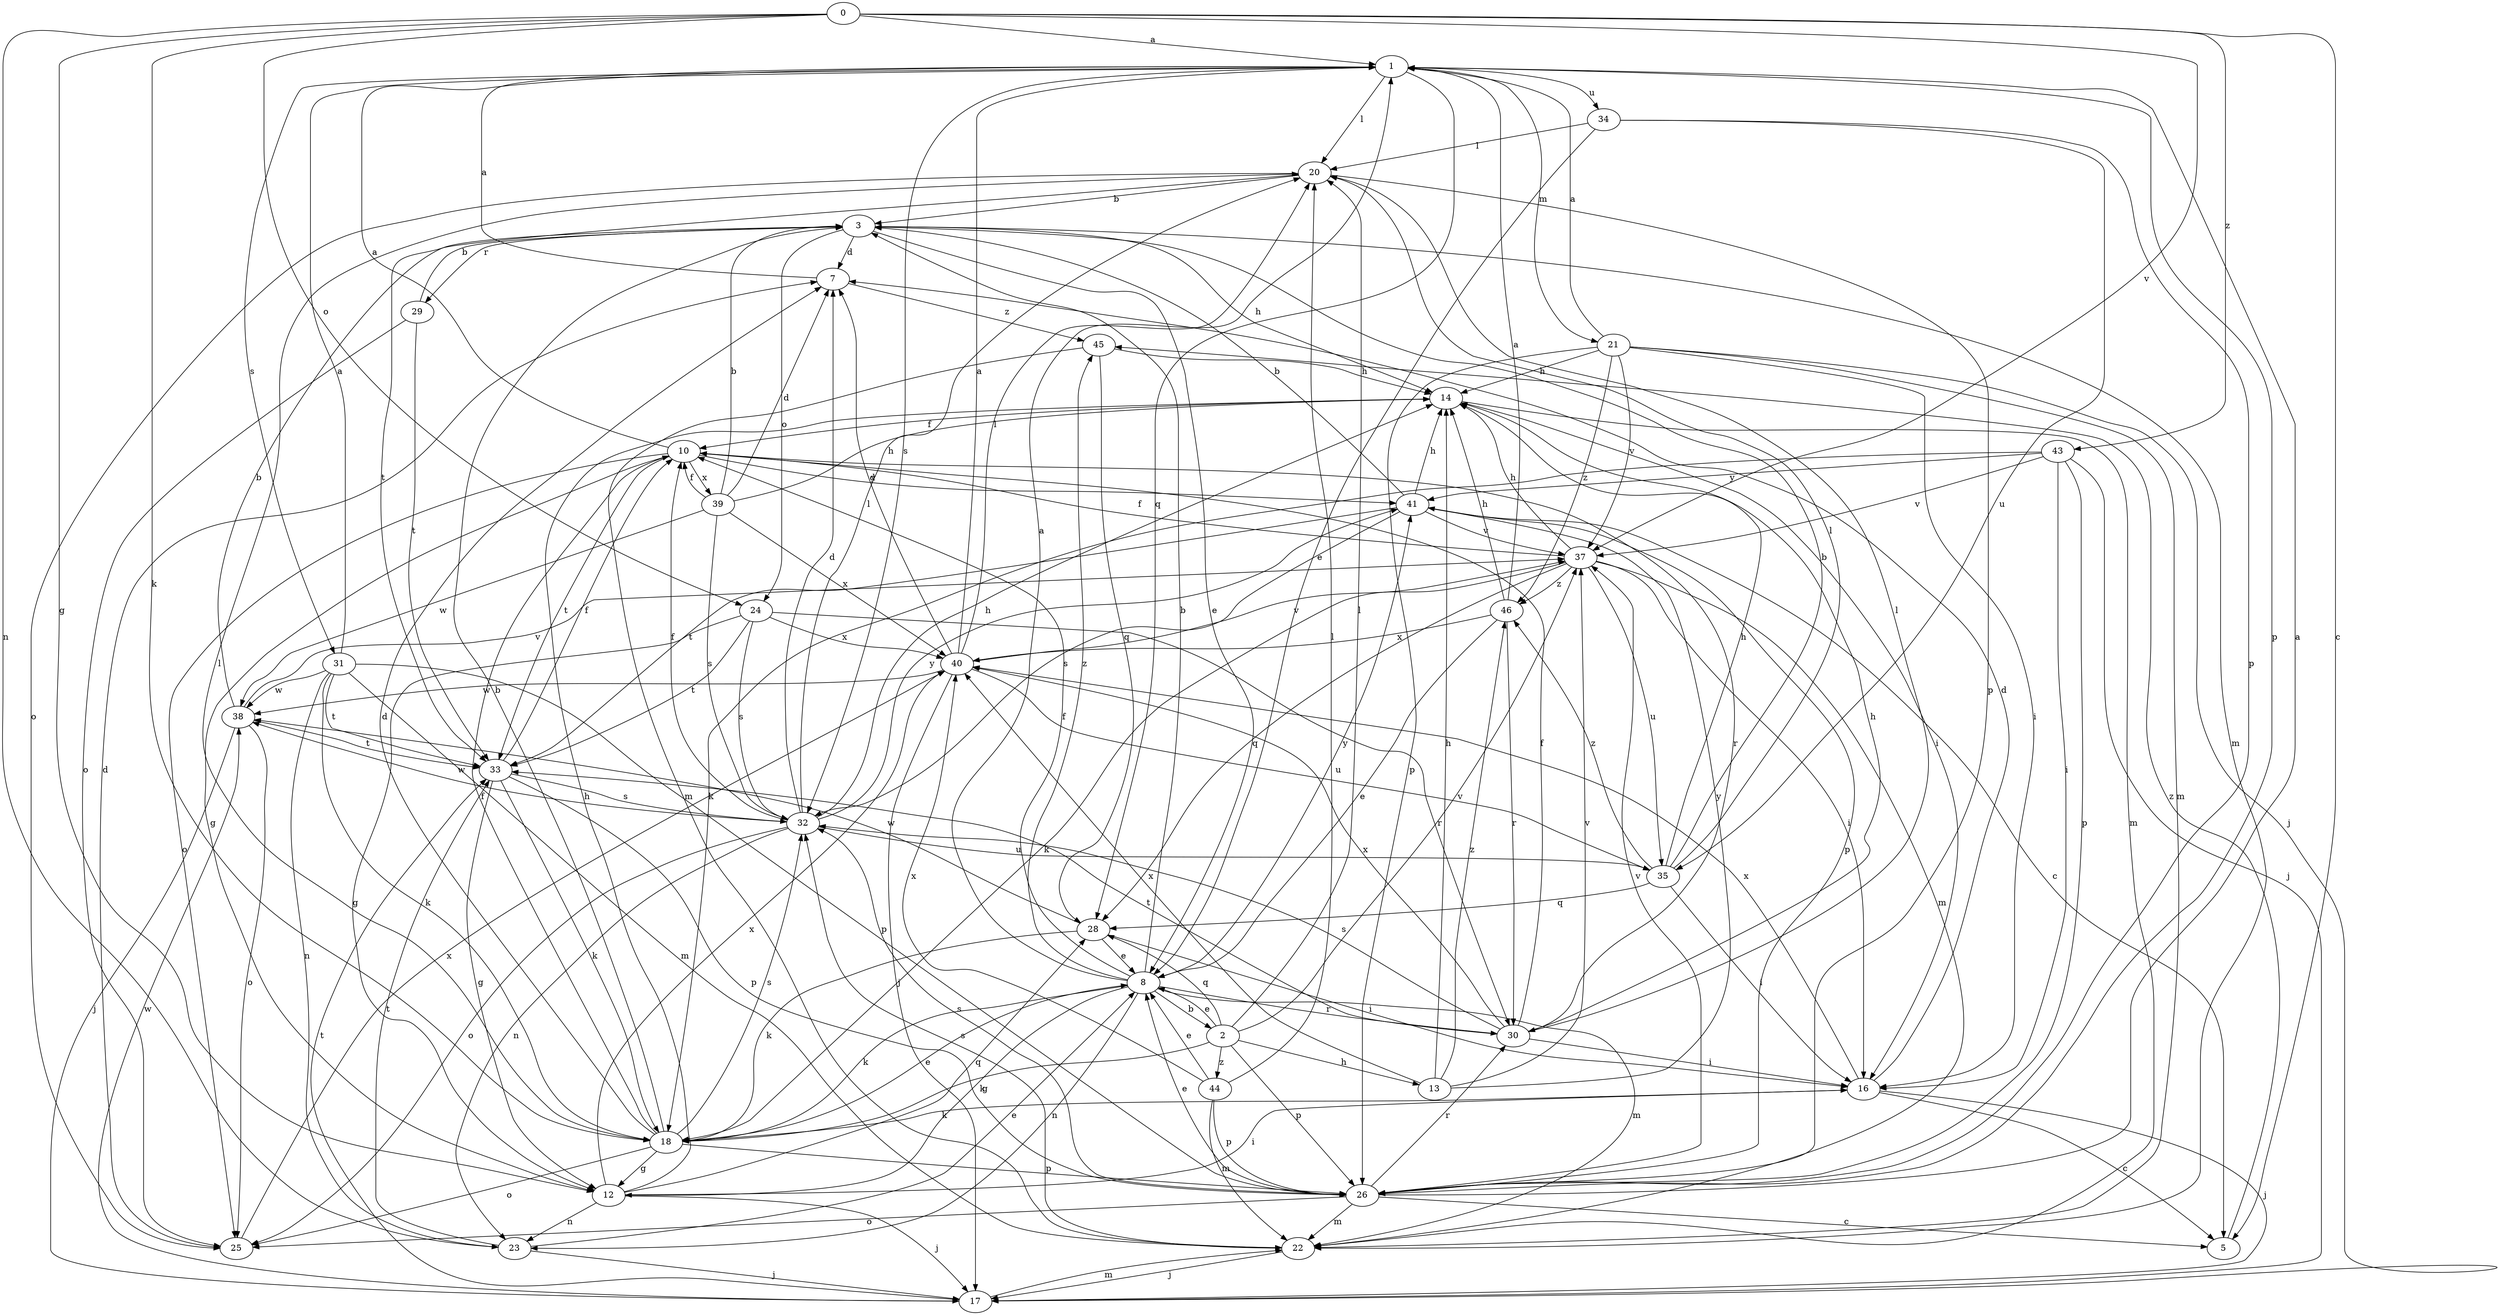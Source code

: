 strict digraph  {
0;
1;
2;
3;
5;
7;
8;
10;
12;
13;
14;
16;
17;
18;
20;
21;
22;
23;
24;
25;
26;
28;
29;
30;
31;
32;
33;
34;
35;
37;
38;
39;
40;
41;
43;
44;
45;
46;
0 -> 1  [label=a];
0 -> 5  [label=c];
0 -> 12  [label=g];
0 -> 18  [label=k];
0 -> 23  [label=n];
0 -> 24  [label=o];
0 -> 37  [label=v];
0 -> 43  [label=z];
1 -> 20  [label=l];
1 -> 21  [label=m];
1 -> 26  [label=p];
1 -> 28  [label=q];
1 -> 31  [label=s];
1 -> 32  [label=s];
1 -> 34  [label=u];
2 -> 8  [label=e];
2 -> 13  [label=h];
2 -> 18  [label=k];
2 -> 20  [label=l];
2 -> 26  [label=p];
2 -> 28  [label=q];
2 -> 37  [label=v];
2 -> 44  [label=z];
3 -> 7  [label=d];
3 -> 8  [label=e];
3 -> 14  [label=h];
3 -> 22  [label=m];
3 -> 24  [label=o];
3 -> 29  [label=r];
5 -> 45  [label=z];
7 -> 1  [label=a];
7 -> 45  [label=z];
8 -> 1  [label=a];
8 -> 2  [label=b];
8 -> 3  [label=b];
8 -> 10  [label=f];
8 -> 12  [label=g];
8 -> 18  [label=k];
8 -> 22  [label=m];
8 -> 23  [label=n];
8 -> 30  [label=r];
8 -> 41  [label=y];
8 -> 45  [label=z];
10 -> 1  [label=a];
10 -> 12  [label=g];
10 -> 25  [label=o];
10 -> 30  [label=r];
10 -> 33  [label=t];
10 -> 39  [label=x];
10 -> 41  [label=y];
12 -> 14  [label=h];
12 -> 16  [label=i];
12 -> 17  [label=j];
12 -> 23  [label=n];
12 -> 28  [label=q];
12 -> 40  [label=x];
13 -> 14  [label=h];
13 -> 37  [label=v];
13 -> 40  [label=x];
13 -> 41  [label=y];
13 -> 46  [label=z];
14 -> 10  [label=f];
14 -> 16  [label=i];
14 -> 22  [label=m];
16 -> 5  [label=c];
16 -> 7  [label=d];
16 -> 17  [label=j];
16 -> 18  [label=k];
16 -> 40  [label=x];
17 -> 22  [label=m];
17 -> 33  [label=t];
17 -> 38  [label=w];
18 -> 3  [label=b];
18 -> 7  [label=d];
18 -> 8  [label=e];
18 -> 10  [label=f];
18 -> 12  [label=g];
18 -> 20  [label=l];
18 -> 25  [label=o];
18 -> 26  [label=p];
18 -> 32  [label=s];
20 -> 3  [label=b];
20 -> 25  [label=o];
20 -> 26  [label=p];
20 -> 33  [label=t];
21 -> 1  [label=a];
21 -> 14  [label=h];
21 -> 16  [label=i];
21 -> 17  [label=j];
21 -> 22  [label=m];
21 -> 26  [label=p];
21 -> 37  [label=v];
21 -> 46  [label=z];
22 -> 17  [label=j];
22 -> 32  [label=s];
23 -> 8  [label=e];
23 -> 17  [label=j];
23 -> 33  [label=t];
24 -> 12  [label=g];
24 -> 30  [label=r];
24 -> 32  [label=s];
24 -> 33  [label=t];
24 -> 40  [label=x];
25 -> 7  [label=d];
25 -> 40  [label=x];
26 -> 1  [label=a];
26 -> 5  [label=c];
26 -> 8  [label=e];
26 -> 22  [label=m];
26 -> 25  [label=o];
26 -> 30  [label=r];
26 -> 32  [label=s];
26 -> 37  [label=v];
28 -> 8  [label=e];
28 -> 16  [label=i];
28 -> 18  [label=k];
28 -> 38  [label=w];
29 -> 3  [label=b];
29 -> 25  [label=o];
29 -> 33  [label=t];
30 -> 10  [label=f];
30 -> 14  [label=h];
30 -> 16  [label=i];
30 -> 20  [label=l];
30 -> 32  [label=s];
30 -> 33  [label=t];
30 -> 40  [label=x];
31 -> 1  [label=a];
31 -> 18  [label=k];
31 -> 22  [label=m];
31 -> 23  [label=n];
31 -> 26  [label=p];
31 -> 33  [label=t];
31 -> 38  [label=w];
32 -> 7  [label=d];
32 -> 10  [label=f];
32 -> 14  [label=h];
32 -> 20  [label=l];
32 -> 23  [label=n];
32 -> 25  [label=o];
32 -> 35  [label=u];
32 -> 38  [label=w];
32 -> 41  [label=y];
33 -> 10  [label=f];
33 -> 12  [label=g];
33 -> 18  [label=k];
33 -> 26  [label=p];
33 -> 32  [label=s];
34 -> 8  [label=e];
34 -> 20  [label=l];
34 -> 26  [label=p];
34 -> 35  [label=u];
35 -> 3  [label=b];
35 -> 14  [label=h];
35 -> 16  [label=i];
35 -> 20  [label=l];
35 -> 28  [label=q];
35 -> 46  [label=z];
37 -> 10  [label=f];
37 -> 14  [label=h];
37 -> 16  [label=i];
37 -> 18  [label=k];
37 -> 22  [label=m];
37 -> 28  [label=q];
37 -> 35  [label=u];
37 -> 46  [label=z];
38 -> 3  [label=b];
38 -> 17  [label=j];
38 -> 25  [label=o];
38 -> 33  [label=t];
38 -> 37  [label=v];
39 -> 3  [label=b];
39 -> 7  [label=d];
39 -> 10  [label=f];
39 -> 14  [label=h];
39 -> 32  [label=s];
39 -> 38  [label=w];
39 -> 40  [label=x];
40 -> 1  [label=a];
40 -> 7  [label=d];
40 -> 17  [label=j];
40 -> 20  [label=l];
40 -> 35  [label=u];
40 -> 37  [label=v];
40 -> 38  [label=w];
41 -> 3  [label=b];
41 -> 5  [label=c];
41 -> 14  [label=h];
41 -> 26  [label=p];
41 -> 32  [label=s];
41 -> 33  [label=t];
41 -> 37  [label=v];
43 -> 16  [label=i];
43 -> 17  [label=j];
43 -> 18  [label=k];
43 -> 26  [label=p];
43 -> 37  [label=v];
43 -> 41  [label=y];
44 -> 8  [label=e];
44 -> 20  [label=l];
44 -> 22  [label=m];
44 -> 26  [label=p];
44 -> 40  [label=x];
45 -> 14  [label=h];
45 -> 22  [label=m];
45 -> 28  [label=q];
46 -> 1  [label=a];
46 -> 8  [label=e];
46 -> 14  [label=h];
46 -> 30  [label=r];
46 -> 40  [label=x];
}
